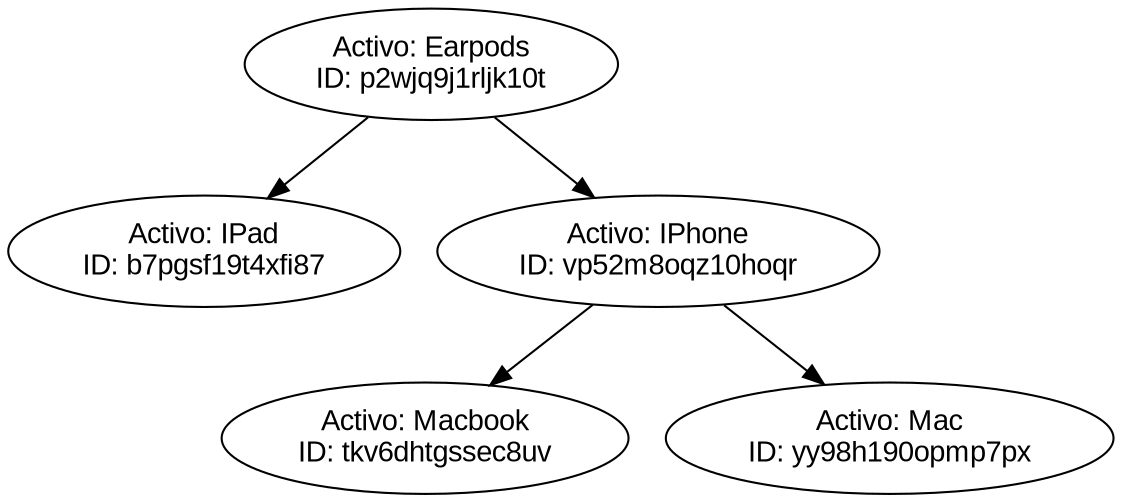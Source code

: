 digraph g{ node [fontname="Arial"];IPad[label="Activo: IPad\nID: b7pgsf19t4xfi87"];Earpods[label="Activo: Earpods\nID: p2wjq9j1rljk10t"];Earpods->IPad;Earpods->IPhone;Macbook[label="Activo: Macbook\nID: tkv6dhtgssec8uv"];IPhone[label="Activo: IPhone\nID: vp52m8oqz10hoqr"];IPhone->Macbook;IPhone->Mac;Mac[label="Activo: Mac\nID: yy98h190opmp7px"];}

